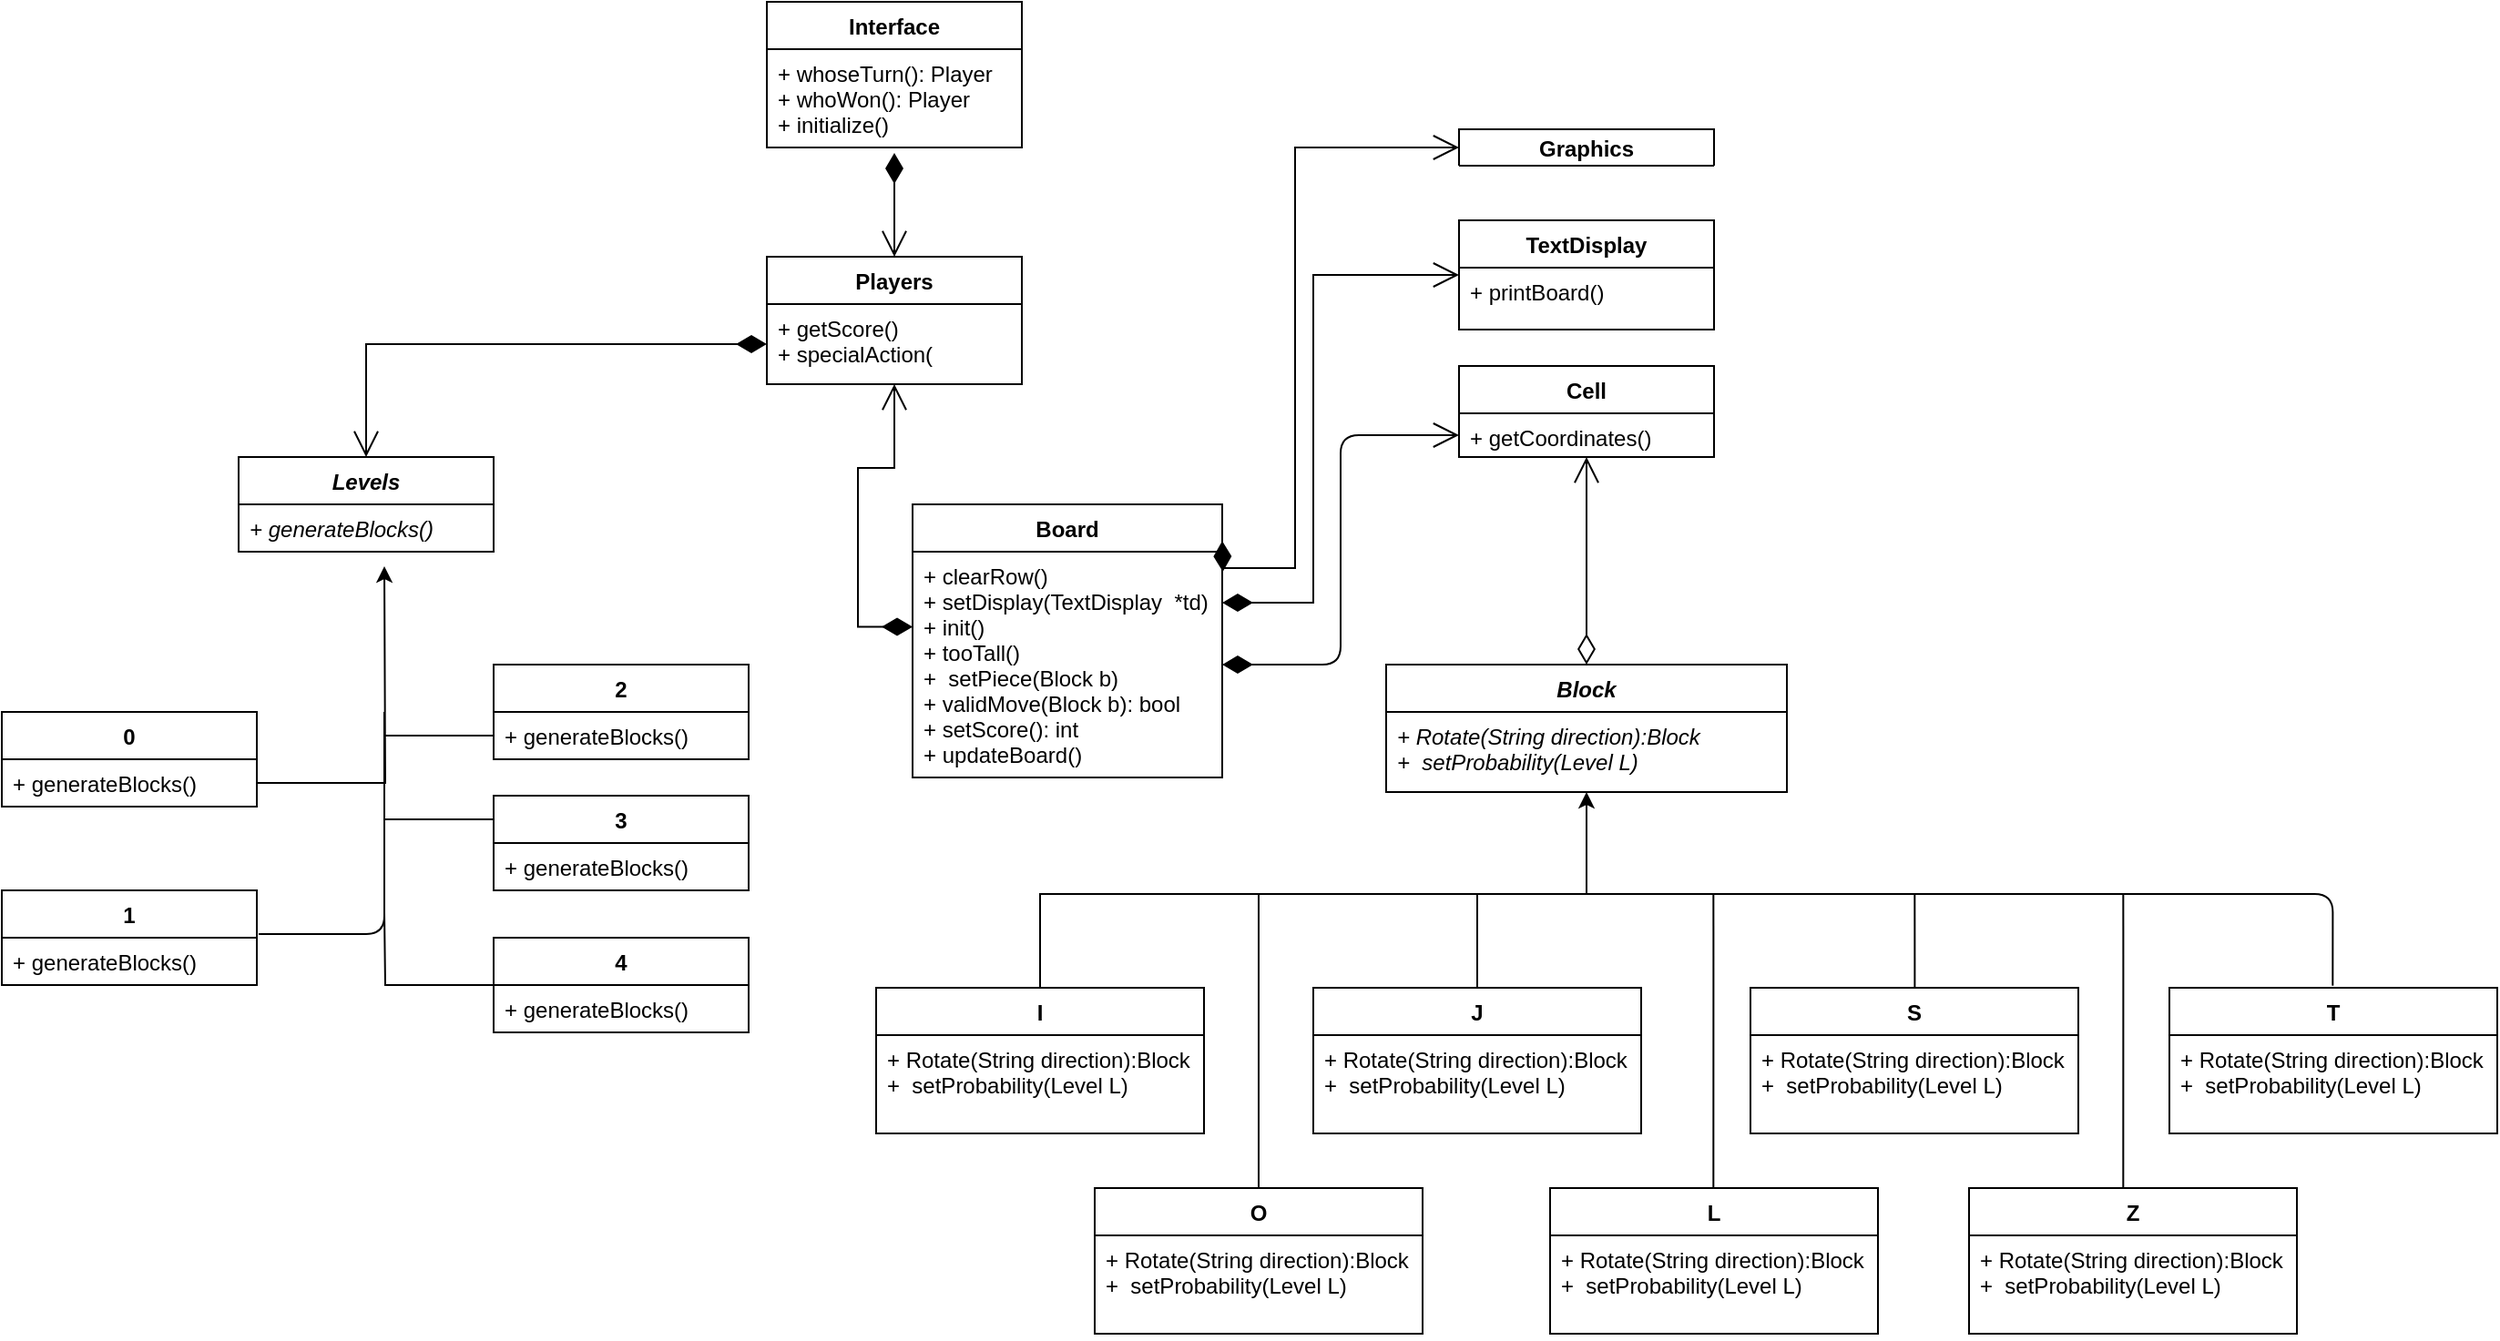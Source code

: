 <mxfile version="12.2.9" type="device" pages="1"><diagram id="jNea2lDddfszDc6BbPLO" name="Page-1"><mxGraphModel dx="452" dy="757" grid="1" gridSize="10" guides="1" tooltips="1" connect="1" arrows="1" fold="1" page="1" pageScale="5" pageWidth="1100" pageHeight="850" math="0" shadow="0"><root><mxCell id="0"/><mxCell id="1" parent="0"/><mxCell id="XiNKLy4abxP-dRT5pT7c-1" value="Block" style="swimlane;fontStyle=3;align=center;verticalAlign=top;childLayout=stackLayout;horizontal=1;startSize=26;horizontalStack=0;resizeParent=1;resizeParentMax=0;resizeLast=0;collapsible=1;marginBottom=0;" parent="1" vertex="1"><mxGeometry x="910" y="754" width="220" height="70" as="geometry"/></mxCell><mxCell id="XiNKLy4abxP-dRT5pT7c-4" value="+ Rotate(String direction):Block&#10;+  setProbability(Level L)" style="text;strokeColor=none;fillColor=none;align=left;verticalAlign=top;spacingLeft=4;spacingRight=4;overflow=hidden;rotatable=0;points=[[0,0.5],[1,0.5]];portConstraint=eastwest;fontStyle=2" parent="XiNKLy4abxP-dRT5pT7c-1" vertex="1"><mxGeometry y="26" width="220" height="44" as="geometry"/></mxCell><mxCell id="XiNKLy4abxP-dRT5pT7c-66" style="edgeStyle=orthogonalEdgeStyle;rounded=0;orthogonalLoop=1;jettySize=auto;html=1;entryX=0.5;entryY=1;entryDx=0;entryDy=0;" parent="1" source="XiNKLy4abxP-dRT5pT7c-5" target="XiNKLy4abxP-dRT5pT7c-1" edge="1"><mxGeometry relative="1" as="geometry"><Array as="points"><mxPoint x="720" y="880"/><mxPoint x="1020" y="880"/></Array></mxGeometry></mxCell><mxCell id="XiNKLy4abxP-dRT5pT7c-5" value="I" style="swimlane;fontStyle=1;align=center;verticalAlign=top;childLayout=stackLayout;horizontal=1;startSize=26;horizontalStack=0;resizeParent=1;resizeParentMax=0;resizeLast=0;collapsible=1;marginBottom=0;" parent="1" vertex="1"><mxGeometry x="630" y="931.5" width="180" height="80" as="geometry"/></mxCell><mxCell id="XiNKLy4abxP-dRT5pT7c-8" value="+ Rotate(String direction):Block&#10;+  setProbability(Level L)" style="text;strokeColor=none;fillColor=none;align=left;verticalAlign=top;spacingLeft=4;spacingRight=4;overflow=hidden;rotatable=0;points=[[0,0.5],[1,0.5]];portConstraint=eastwest;" parent="XiNKLy4abxP-dRT5pT7c-5" vertex="1"><mxGeometry y="26" width="180" height="54" as="geometry"/></mxCell><mxCell id="XiNKLy4abxP-dRT5pT7c-25" value="Z" style="swimlane;fontStyle=1;align=center;verticalAlign=top;childLayout=stackLayout;horizontal=1;startSize=26;horizontalStack=0;resizeParent=1;resizeParentMax=0;resizeLast=0;collapsible=1;marginBottom=0;" parent="1" vertex="1"><mxGeometry x="1230" y="1041.5" width="180" height="80" as="geometry"/></mxCell><mxCell id="XiNKLy4abxP-dRT5pT7c-26" value="+ Rotate(String direction):Block&#10;+  setProbability(Level L)" style="text;strokeColor=none;fillColor=none;align=left;verticalAlign=top;spacingLeft=4;spacingRight=4;overflow=hidden;rotatable=0;points=[[0,0.5],[1,0.5]];portConstraint=eastwest;" parent="XiNKLy4abxP-dRT5pT7c-25" vertex="1"><mxGeometry y="26" width="180" height="54" as="geometry"/></mxCell><mxCell id="XiNKLy4abxP-dRT5pT7c-27" value="L" style="swimlane;fontStyle=1;align=center;verticalAlign=top;childLayout=stackLayout;horizontal=1;startSize=26;horizontalStack=0;resizeParent=1;resizeParentMax=0;resizeLast=0;collapsible=1;marginBottom=0;" parent="1" vertex="1"><mxGeometry x="1000" y="1041.5" width="180" height="80" as="geometry"/></mxCell><mxCell id="XiNKLy4abxP-dRT5pT7c-28" value="+ Rotate(String direction):Block&#10;+  setProbability(Level L)" style="text;strokeColor=none;fillColor=none;align=left;verticalAlign=top;spacingLeft=4;spacingRight=4;overflow=hidden;rotatable=0;points=[[0,0.5],[1,0.5]];portConstraint=eastwest;" parent="XiNKLy4abxP-dRT5pT7c-27" vertex="1"><mxGeometry y="26" width="180" height="54" as="geometry"/></mxCell><mxCell id="XiNKLy4abxP-dRT5pT7c-29" value="O" style="swimlane;fontStyle=1;align=center;verticalAlign=top;childLayout=stackLayout;horizontal=1;startSize=26;horizontalStack=0;resizeParent=1;resizeParentMax=0;resizeLast=0;collapsible=1;marginBottom=0;" parent="1" vertex="1"><mxGeometry x="750" y="1041.5" width="180" height="80" as="geometry"/></mxCell><mxCell id="XiNKLy4abxP-dRT5pT7c-30" value="+ Rotate(String direction):Block&#10;+  setProbability(Level L)" style="text;strokeColor=none;fillColor=none;align=left;verticalAlign=top;spacingLeft=4;spacingRight=4;overflow=hidden;rotatable=0;points=[[0,0.5],[1,0.5]];portConstraint=eastwest;" parent="XiNKLy4abxP-dRT5pT7c-29" vertex="1"><mxGeometry y="26" width="180" height="54" as="geometry"/></mxCell><mxCell id="XiNKLy4abxP-dRT5pT7c-31" value="J" style="swimlane;fontStyle=1;align=center;verticalAlign=top;childLayout=stackLayout;horizontal=1;startSize=26;horizontalStack=0;resizeParent=1;resizeParentMax=0;resizeLast=0;collapsible=1;marginBottom=0;" parent="1" vertex="1"><mxGeometry x="870" y="931.5" width="180" height="80" as="geometry"/></mxCell><mxCell id="XiNKLy4abxP-dRT5pT7c-32" value="+ Rotate(String direction):Block&#10;+  setProbability(Level L)" style="text;strokeColor=none;fillColor=none;align=left;verticalAlign=top;spacingLeft=4;spacingRight=4;overflow=hidden;rotatable=0;points=[[0,0.5],[1,0.5]];portConstraint=eastwest;" parent="XiNKLy4abxP-dRT5pT7c-31" vertex="1"><mxGeometry y="26" width="180" height="54" as="geometry"/></mxCell><mxCell id="XiNKLy4abxP-dRT5pT7c-33" value="S" style="swimlane;fontStyle=1;align=center;verticalAlign=top;childLayout=stackLayout;horizontal=1;startSize=26;horizontalStack=0;resizeParent=1;resizeParentMax=0;resizeLast=0;collapsible=1;marginBottom=0;" parent="1" vertex="1"><mxGeometry x="1110" y="931.5" width="180" height="80" as="geometry"/></mxCell><mxCell id="XiNKLy4abxP-dRT5pT7c-34" value="+ Rotate(String direction):Block&#10;+  setProbability(Level L)" style="text;strokeColor=none;fillColor=none;align=left;verticalAlign=top;spacingLeft=4;spacingRight=4;overflow=hidden;rotatable=0;points=[[0,0.5],[1,0.5]];portConstraint=eastwest;" parent="XiNKLy4abxP-dRT5pT7c-33" vertex="1"><mxGeometry y="26" width="180" height="54" as="geometry"/></mxCell><mxCell id="XiNKLy4abxP-dRT5pT7c-35" value="T" style="swimlane;fontStyle=1;align=center;verticalAlign=top;childLayout=stackLayout;horizontal=1;startSize=26;horizontalStack=0;resizeParent=1;resizeParentMax=0;resizeLast=0;collapsible=1;marginBottom=0;" parent="1" vertex="1"><mxGeometry x="1340" y="931.5" width="180" height="80" as="geometry"/></mxCell><mxCell id="XiNKLy4abxP-dRT5pT7c-36" value="+ Rotate(String direction):Block&#10;+  setProbability(Level L)" style="text;strokeColor=none;fillColor=none;align=left;verticalAlign=top;spacingLeft=4;spacingRight=4;overflow=hidden;rotatable=0;points=[[0,0.5],[1,0.5]];portConstraint=eastwest;" parent="XiNKLy4abxP-dRT5pT7c-35" vertex="1"><mxGeometry y="26" width="180" height="54" as="geometry"/></mxCell><mxCell id="XiNKLy4abxP-dRT5pT7c-41" value="" style="endArrow=none;html=1;edgeStyle=orthogonalEdgeStyle;exitX=0.5;exitY=0;exitDx=0;exitDy=0;" parent="1" source="XiNKLy4abxP-dRT5pT7c-29" edge="1"><mxGeometry relative="1" as="geometry"><mxPoint x="830" y="1040" as="sourcePoint"/><mxPoint x="840" y="880" as="targetPoint"/><Array as="points"><mxPoint x="840" y="910"/></Array></mxGeometry></mxCell><mxCell id="XiNKLy4abxP-dRT5pT7c-42" value="" style="resizable=0;html=1;align=left;verticalAlign=bottom;labelBackgroundColor=#ffffff;fontSize=10;" parent="XiNKLy4abxP-dRT5pT7c-41" connectable="0" vertex="1"><mxGeometry x="-1" relative="1" as="geometry"/></mxCell><mxCell id="XiNKLy4abxP-dRT5pT7c-43" value="" style="resizable=0;html=1;align=right;verticalAlign=bottom;labelBackgroundColor=#ffffff;fontSize=10;" parent="XiNKLy4abxP-dRT5pT7c-41" connectable="0" vertex="1"><mxGeometry x="1" relative="1" as="geometry"/></mxCell><mxCell id="XiNKLy4abxP-dRT5pT7c-50" value="" style="endArrow=none;html=1;edgeStyle=orthogonalEdgeStyle;" parent="1" source="XiNKLy4abxP-dRT5pT7c-31" edge="1"><mxGeometry relative="1" as="geometry"><mxPoint x="959.667" y="931.333" as="sourcePoint"/><mxPoint x="960" y="880" as="targetPoint"/><Array as="points"/></mxGeometry></mxCell><mxCell id="XiNKLy4abxP-dRT5pT7c-51" value="" style="resizable=0;html=1;align=left;verticalAlign=bottom;labelBackgroundColor=#ffffff;fontSize=10;" parent="XiNKLy4abxP-dRT5pT7c-50" connectable="0" vertex="1"><mxGeometry x="-1" relative="1" as="geometry"/></mxCell><mxCell id="XiNKLy4abxP-dRT5pT7c-52" value="" style="resizable=0;html=1;align=right;verticalAlign=bottom;labelBackgroundColor=#ffffff;fontSize=10;" parent="XiNKLy4abxP-dRT5pT7c-50" connectable="0" vertex="1"><mxGeometry x="1" relative="1" as="geometry"/></mxCell><mxCell id="XiNKLy4abxP-dRT5pT7c-53" value="" style="endArrow=none;html=1;edgeStyle=orthogonalEdgeStyle;" parent="1" source="XiNKLy4abxP-dRT5pT7c-33" edge="1"><mxGeometry relative="1" as="geometry"><mxPoint x="1201" y="930" as="sourcePoint"/><mxPoint x="1200.167" y="879.667" as="targetPoint"/><Array as="points"><mxPoint x="1201" y="905"/></Array></mxGeometry></mxCell><mxCell id="XiNKLy4abxP-dRT5pT7c-54" value="" style="resizable=0;html=1;align=left;verticalAlign=bottom;labelBackgroundColor=#ffffff;fontSize=10;" parent="XiNKLy4abxP-dRT5pT7c-53" connectable="0" vertex="1"><mxGeometry x="-1" relative="1" as="geometry"/></mxCell><mxCell id="XiNKLy4abxP-dRT5pT7c-55" value="" style="resizable=0;html=1;align=right;verticalAlign=bottom;labelBackgroundColor=#ffffff;fontSize=10;" parent="XiNKLy4abxP-dRT5pT7c-53" connectable="0" vertex="1"><mxGeometry x="1" relative="1" as="geometry"/></mxCell><mxCell id="XiNKLy4abxP-dRT5pT7c-56" value="" style="endArrow=none;html=1;edgeStyle=orthogonalEdgeStyle;exitX=0.5;exitY=0;exitDx=0;exitDy=0;" parent="1" edge="1"><mxGeometry relative="1" as="geometry"><mxPoint x="1314.667" y="1041.333" as="sourcePoint"/><mxPoint x="1314.667" y="879.667" as="targetPoint"/><Array as="points"><mxPoint x="1315" y="910"/></Array></mxGeometry></mxCell><mxCell id="XiNKLy4abxP-dRT5pT7c-57" value="" style="resizable=0;html=1;align=left;verticalAlign=bottom;labelBackgroundColor=#ffffff;fontSize=10;" parent="XiNKLy4abxP-dRT5pT7c-56" connectable="0" vertex="1"><mxGeometry x="-1" relative="1" as="geometry"/></mxCell><mxCell id="XiNKLy4abxP-dRT5pT7c-58" value="" style="resizable=0;html=1;align=right;verticalAlign=bottom;labelBackgroundColor=#ffffff;fontSize=10;" parent="XiNKLy4abxP-dRT5pT7c-56" connectable="0" vertex="1"><mxGeometry x="1" relative="1" as="geometry"/></mxCell><mxCell id="XiNKLy4abxP-dRT5pT7c-59" value="" style="endArrow=none;html=1;edgeStyle=orthogonalEdgeStyle;exitX=0.5;exitY=0;exitDx=0;exitDy=0;" parent="1" edge="1"><mxGeometry relative="1" as="geometry"><mxPoint x="1089.667" y="1041.833" as="sourcePoint"/><mxPoint x="1089.667" y="880.167" as="targetPoint"/><Array as="points"><mxPoint x="1090" y="910.5"/></Array></mxGeometry></mxCell><mxCell id="XiNKLy4abxP-dRT5pT7c-60" value="" style="resizable=0;html=1;align=left;verticalAlign=bottom;labelBackgroundColor=#ffffff;fontSize=10;" parent="XiNKLy4abxP-dRT5pT7c-59" connectable="0" vertex="1"><mxGeometry x="-1" relative="1" as="geometry"/></mxCell><mxCell id="XiNKLy4abxP-dRT5pT7c-61" value="" style="resizable=0;html=1;align=right;verticalAlign=bottom;labelBackgroundColor=#ffffff;fontSize=10;" parent="XiNKLy4abxP-dRT5pT7c-59" connectable="0" vertex="1"><mxGeometry x="1" relative="1" as="geometry"/></mxCell><mxCell id="XiNKLy4abxP-dRT5pT7c-62" value="" style="endArrow=none;html=1;edgeStyle=orthogonalEdgeStyle;exitX=0.5;exitY=0;exitDx=0;exitDy=0;" parent="1" edge="1"><mxGeometry relative="1" as="geometry"><mxPoint x="1429.667" y="930.333" as="sourcePoint"/><mxPoint x="1020" y="880" as="targetPoint"/><Array as="points"><mxPoint x="1430" y="880"/></Array></mxGeometry></mxCell><mxCell id="XiNKLy4abxP-dRT5pT7c-63" value="" style="resizable=0;html=1;align=left;verticalAlign=bottom;labelBackgroundColor=#ffffff;fontSize=10;" parent="XiNKLy4abxP-dRT5pT7c-62" connectable="0" vertex="1"><mxGeometry x="-1" relative="1" as="geometry"/></mxCell><mxCell id="XiNKLy4abxP-dRT5pT7c-64" value="" style="resizable=0;html=1;align=right;verticalAlign=bottom;labelBackgroundColor=#ffffff;fontSize=10;" parent="XiNKLy4abxP-dRT5pT7c-62" connectable="0" vertex="1"><mxGeometry x="1" relative="1" as="geometry"/></mxCell><mxCell id="XiNKLy4abxP-dRT5pT7c-136" style="edgeStyle=orthogonalEdgeStyle;rounded=0;orthogonalLoop=1;jettySize=auto;html=1;entryX=0;entryY=0.5;entryDx=0;entryDy=0;startArrow=open;startFill=0;startSize=12;endArrow=diamondThin;endFill=1;endSize=14;" parent="1" source="XiNKLy4abxP-dRT5pT7c-67" target="XiNKLy4abxP-dRT5pT7c-105" edge="1"><mxGeometry relative="1" as="geometry"/></mxCell><mxCell id="XiNKLy4abxP-dRT5pT7c-67" value="Levels" style="swimlane;fontStyle=3;childLayout=stackLayout;horizontal=1;startSize=26;fillColor=none;horizontalStack=0;resizeParent=1;resizeParentMax=0;resizeLast=0;collapsible=1;marginBottom=0;" parent="1" vertex="1"><mxGeometry x="280" y="640" width="140" height="52" as="geometry"/></mxCell><mxCell id="XiNKLy4abxP-dRT5pT7c-68" value="+ generateBlocks()" style="text;strokeColor=none;fillColor=none;align=left;verticalAlign=top;spacingLeft=4;spacingRight=4;overflow=hidden;rotatable=0;points=[[0,0.5],[1,0.5]];portConstraint=eastwest;fontStyle=2" parent="XiNKLy4abxP-dRT5pT7c-67" vertex="1"><mxGeometry y="26" width="140" height="26" as="geometry"/></mxCell><mxCell id="XiNKLy4abxP-dRT5pT7c-71" value="0" style="swimlane;fontStyle=1;childLayout=stackLayout;horizontal=1;startSize=26;fillColor=none;horizontalStack=0;resizeParent=1;resizeParentMax=0;resizeLast=0;collapsible=1;marginBottom=0;" parent="1" vertex="1"><mxGeometry x="150" y="780" width="140" height="52" as="geometry"/></mxCell><mxCell id="XiNKLy4abxP-dRT5pT7c-72" value="+ generateBlocks()" style="text;strokeColor=none;fillColor=none;align=left;verticalAlign=top;spacingLeft=4;spacingRight=4;overflow=hidden;rotatable=0;points=[[0,0.5],[1,0.5]];portConstraint=eastwest;" parent="XiNKLy4abxP-dRT5pT7c-71" vertex="1"><mxGeometry y="26" width="140" height="26" as="geometry"/></mxCell><mxCell id="XiNKLy4abxP-dRT5pT7c-73" value="2" style="swimlane;fontStyle=1;childLayout=stackLayout;horizontal=1;startSize=26;fillColor=none;horizontalStack=0;resizeParent=1;resizeParentMax=0;resizeLast=0;collapsible=1;marginBottom=0;" parent="1" vertex="1"><mxGeometry x="420" y="754" width="140" height="52" as="geometry"/></mxCell><mxCell id="XiNKLy4abxP-dRT5pT7c-74" value="+ generateBlocks()" style="text;strokeColor=none;fillColor=none;align=left;verticalAlign=top;spacingLeft=4;spacingRight=4;overflow=hidden;rotatable=0;points=[[0,0.5],[1,0.5]];portConstraint=eastwest;" parent="XiNKLy4abxP-dRT5pT7c-73" vertex="1"><mxGeometry y="26" width="140" height="26" as="geometry"/></mxCell><mxCell id="XiNKLy4abxP-dRT5pT7c-103" style="edgeStyle=orthogonalEdgeStyle;rounded=0;orthogonalLoop=1;jettySize=auto;html=1;exitX=0;exitY=0.5;exitDx=0;exitDy=0;endArrow=none;endFill=0;" parent="1" source="XiNKLy4abxP-dRT5pT7c-75" edge="1"><mxGeometry relative="1" as="geometry"><mxPoint x="360" y="890" as="targetPoint"/></mxGeometry></mxCell><mxCell id="XiNKLy4abxP-dRT5pT7c-75" value="4" style="swimlane;fontStyle=1;childLayout=stackLayout;horizontal=1;startSize=26;fillColor=none;horizontalStack=0;resizeParent=1;resizeParentMax=0;resizeLast=0;collapsible=1;marginBottom=0;" parent="1" vertex="1"><mxGeometry x="420" y="904" width="140" height="52" as="geometry"/></mxCell><mxCell id="XiNKLy4abxP-dRT5pT7c-76" value="+ generateBlocks()" style="text;strokeColor=none;fillColor=none;align=left;verticalAlign=top;spacingLeft=4;spacingRight=4;overflow=hidden;rotatable=0;points=[[0,0.5],[1,0.5]];portConstraint=eastwest;" parent="XiNKLy4abxP-dRT5pT7c-75" vertex="1"><mxGeometry y="26" width="140" height="26" as="geometry"/></mxCell><mxCell id="XiNKLy4abxP-dRT5pT7c-100" style="edgeStyle=orthogonalEdgeStyle;rounded=0;orthogonalLoop=1;jettySize=auto;html=1;exitX=0;exitY=0.25;exitDx=0;exitDy=0;endArrow=none;endFill=0;" parent="1" source="XiNKLy4abxP-dRT5pT7c-77" edge="1"><mxGeometry relative="1" as="geometry"><mxPoint x="360" y="839" as="targetPoint"/></mxGeometry></mxCell><mxCell id="XiNKLy4abxP-dRT5pT7c-77" value="3" style="swimlane;fontStyle=1;childLayout=stackLayout;horizontal=1;startSize=26;fillColor=none;horizontalStack=0;resizeParent=1;resizeParentMax=0;resizeLast=0;collapsible=1;marginBottom=0;" parent="1" vertex="1"><mxGeometry x="420" y="826" width="140" height="52" as="geometry"/></mxCell><mxCell id="XiNKLy4abxP-dRT5pT7c-78" value="+ generateBlocks()" style="text;strokeColor=none;fillColor=none;align=left;verticalAlign=top;spacingLeft=4;spacingRight=4;overflow=hidden;rotatable=0;points=[[0,0.5],[1,0.5]];portConstraint=eastwest;" parent="XiNKLy4abxP-dRT5pT7c-77" vertex="1"><mxGeometry y="26" width="140" height="26" as="geometry"/></mxCell><mxCell id="XiNKLy4abxP-dRT5pT7c-79" value="1" style="swimlane;fontStyle=1;childLayout=stackLayout;horizontal=1;startSize=26;fillColor=none;horizontalStack=0;resizeParent=1;resizeParentMax=0;resizeLast=0;collapsible=1;marginBottom=0;" parent="1" vertex="1"><mxGeometry x="150" y="878" width="140" height="52" as="geometry"/></mxCell><mxCell id="XiNKLy4abxP-dRT5pT7c-80" value="+ generateBlocks()" style="text;strokeColor=none;fillColor=none;align=left;verticalAlign=top;spacingLeft=4;spacingRight=4;overflow=hidden;rotatable=0;points=[[0,0.5],[1,0.5]];portConstraint=eastwest;" parent="XiNKLy4abxP-dRT5pT7c-79" vertex="1"><mxGeometry y="26" width="140" height="26" as="geometry"/></mxCell><mxCell id="XiNKLy4abxP-dRT5pT7c-81" style="edgeStyle=orthogonalEdgeStyle;rounded=0;orthogonalLoop=1;jettySize=auto;html=1;" parent="1" source="XiNKLy4abxP-dRT5pT7c-72" edge="1"><mxGeometry relative="1" as="geometry"><mxPoint x="360" y="700" as="targetPoint"/></mxGeometry></mxCell><mxCell id="XiNKLy4abxP-dRT5pT7c-89" value="" style="endArrow=none;html=1;edgeStyle=orthogonalEdgeStyle;exitX=1.007;exitY=-0.077;exitDx=0;exitDy=0;exitPerimeter=0;" parent="1" source="XiNKLy4abxP-dRT5pT7c-80" edge="1"><mxGeometry relative="1" as="geometry"><mxPoint x="360" y="942" as="sourcePoint"/><mxPoint x="360" y="780" as="targetPoint"/><Array as="points"><mxPoint x="360" y="902"/></Array></mxGeometry></mxCell><mxCell id="XiNKLy4abxP-dRT5pT7c-90" value="" style="resizable=0;html=1;align=left;verticalAlign=bottom;labelBackgroundColor=#ffffff;fontSize=10;" parent="XiNKLy4abxP-dRT5pT7c-89" connectable="0" vertex="1"><mxGeometry x="-1" relative="1" as="geometry"/></mxCell><mxCell id="XiNKLy4abxP-dRT5pT7c-91" value="" style="resizable=0;html=1;align=right;verticalAlign=bottom;labelBackgroundColor=#ffffff;fontSize=10;" parent="XiNKLy4abxP-dRT5pT7c-89" connectable="0" vertex="1"><mxGeometry x="1" relative="1" as="geometry"/></mxCell><mxCell id="XiNKLy4abxP-dRT5pT7c-102" style="edgeStyle=orthogonalEdgeStyle;rounded=0;orthogonalLoop=1;jettySize=auto;html=1;endArrow=none;endFill=0;" parent="1" source="XiNKLy4abxP-dRT5pT7c-74" edge="1"><mxGeometry relative="1" as="geometry"><mxPoint x="360" y="793" as="targetPoint"/></mxGeometry></mxCell><mxCell id="XiNKLy4abxP-dRT5pT7c-134" style="edgeStyle=orthogonalEdgeStyle;rounded=0;orthogonalLoop=1;jettySize=auto;html=1;entryX=0;entryY=0.333;entryDx=0;entryDy=0;entryPerimeter=0;startArrow=open;startFill=0;startSize=12;endArrow=diamondThin;endFill=1;endSize=14;" parent="1" source="XiNKLy4abxP-dRT5pT7c-104" target="XiNKLy4abxP-dRT5pT7c-109" edge="1"><mxGeometry relative="1" as="geometry"/></mxCell><mxCell id="XiNKLy4abxP-dRT5pT7c-104" value="Players" style="swimlane;fontStyle=1;childLayout=stackLayout;horizontal=1;startSize=26;fillColor=none;horizontalStack=0;resizeParent=1;resizeParentMax=0;resizeLast=0;collapsible=1;marginBottom=0;" parent="1" vertex="1"><mxGeometry x="570" y="530" width="140" height="70" as="geometry"/></mxCell><mxCell id="XiNKLy4abxP-dRT5pT7c-105" value="+ getScore()&#10;+ specialAction(" style="text;strokeColor=none;fillColor=none;align=left;verticalAlign=top;spacingLeft=4;spacingRight=4;overflow=hidden;rotatable=0;points=[[0,0.5],[1,0.5]];portConstraint=eastwest;" parent="XiNKLy4abxP-dRT5pT7c-104" vertex="1"><mxGeometry y="26" width="140" height="44" as="geometry"/></mxCell><mxCell id="XiNKLy4abxP-dRT5pT7c-108" value="Board" style="swimlane;fontStyle=1;childLayout=stackLayout;horizontal=1;startSize=26;fillColor=none;horizontalStack=0;resizeParent=1;resizeParentMax=0;resizeLast=0;collapsible=1;marginBottom=0;" parent="1" vertex="1"><mxGeometry x="650" y="666" width="170" height="150" as="geometry"/></mxCell><mxCell id="XiNKLy4abxP-dRT5pT7c-109" value="+ clearRow()&#10;+ setDisplay(TextDisplay  *td)&#10;+ init()&#10;+ tooTall()&#10;+  setPiece(Block b)&#10;+ validMove(Block b): bool&#10;+ setScore(): int&#10;+ updateBoard()" style="text;strokeColor=none;fillColor=none;align=left;verticalAlign=top;spacingLeft=4;spacingRight=4;overflow=hidden;rotatable=0;points=[[0,0.5],[1,0.5]];portConstraint=eastwest;" parent="XiNKLy4abxP-dRT5pT7c-108" vertex="1"><mxGeometry y="26" width="170" height="124" as="geometry"/></mxCell><mxCell id="XiNKLy4abxP-dRT5pT7c-133" style="edgeStyle=orthogonalEdgeStyle;rounded=0;orthogonalLoop=1;jettySize=auto;html=1;startArrow=open;startFill=0;startSize=12;endArrow=diamondThin;endFill=0;endSize=14;entryX=0.5;entryY=0;entryDx=0;entryDy=0;" parent="1" source="XiNKLy4abxP-dRT5pT7c-110" target="XiNKLy4abxP-dRT5pT7c-1" edge="1"><mxGeometry relative="1" as="geometry"><mxPoint x="1020" y="710" as="targetPoint"/></mxGeometry></mxCell><mxCell id="XiNKLy4abxP-dRT5pT7c-110" value="Cell" style="swimlane;fontStyle=1;childLayout=stackLayout;horizontal=1;startSize=26;fillColor=none;horizontalStack=0;resizeParent=1;resizeParentMax=0;resizeLast=0;collapsible=1;marginBottom=0;" parent="1" vertex="1"><mxGeometry x="950" y="590" width="140" height="50" as="geometry"/></mxCell><mxCell id="XiNKLy4abxP-dRT5pT7c-111" value="+ getCoordinates()" style="text;strokeColor=none;fillColor=none;align=left;verticalAlign=top;spacingLeft=4;spacingRight=4;overflow=hidden;rotatable=0;points=[[0,0.5],[1,0.5]];portConstraint=eastwest;" parent="XiNKLy4abxP-dRT5pT7c-110" vertex="1"><mxGeometry y="26" width="140" height="24" as="geometry"/></mxCell><mxCell id="XiNKLy4abxP-dRT5pT7c-137" style="edgeStyle=orthogonalEdgeStyle;rounded=0;orthogonalLoop=1;jettySize=auto;html=1;startArrow=open;startFill=0;startSize=12;endArrow=diamondThin;endFill=1;endSize=14;" parent="1" source="XiNKLy4abxP-dRT5pT7c-112" edge="1"><mxGeometry relative="1" as="geometry"><mxPoint x="820" y="720" as="targetPoint"/><Array as="points"><mxPoint x="870" y="540"/><mxPoint x="870" y="720"/><mxPoint x="823" y="720"/></Array></mxGeometry></mxCell><mxCell id="XiNKLy4abxP-dRT5pT7c-112" value="TextDisplay" style="swimlane;fontStyle=1;childLayout=stackLayout;horizontal=1;startSize=26;fillColor=none;horizontalStack=0;resizeParent=1;resizeParentMax=0;resizeLast=0;collapsible=1;marginBottom=0;" parent="1" vertex="1"><mxGeometry x="950" y="510" width="140" height="60" as="geometry"/></mxCell><mxCell id="XiNKLy4abxP-dRT5pT7c-113" value="+ printBoard()" style="text;strokeColor=none;fillColor=none;align=left;verticalAlign=top;spacingLeft=4;spacingRight=4;overflow=hidden;rotatable=0;points=[[0,0.5],[1,0.5]];portConstraint=eastwest;" parent="XiNKLy4abxP-dRT5pT7c-112" vertex="1"><mxGeometry y="26" width="140" height="34" as="geometry"/></mxCell><mxCell id="XiNKLy4abxP-dRT5pT7c-132" style="edgeStyle=orthogonalEdgeStyle;rounded=0;orthogonalLoop=1;jettySize=auto;html=1;entryX=1.002;entryY=0.089;entryDx=0;entryDy=0;entryPerimeter=0;startArrow=open;startFill=0;startSize=12;endArrow=diamondThin;endFill=1;endSize=14;" parent="1" source="XiNKLy4abxP-dRT5pT7c-114" target="XiNKLy4abxP-dRT5pT7c-109" edge="1"><mxGeometry relative="1" as="geometry"><Array as="points"><mxPoint x="860" y="470"/><mxPoint x="860" y="701"/></Array></mxGeometry></mxCell><mxCell id="XiNKLy4abxP-dRT5pT7c-114" value="Graphics" style="swimlane;fontStyle=1;childLayout=stackLayout;horizontal=1;startSize=26;fillColor=none;horizontalStack=0;resizeParent=1;resizeParentMax=0;resizeLast=0;collapsible=1;marginBottom=0;" parent="1" vertex="1"><mxGeometry x="950" y="460" width="140" height="20" as="geometry"/></mxCell><mxCell id="XiNKLy4abxP-dRT5pT7c-116" value="Interface" style="swimlane;fontStyle=1;childLayout=stackLayout;horizontal=1;startSize=26;fillColor=none;horizontalStack=0;resizeParent=1;resizeParentMax=0;resizeLast=0;collapsible=1;marginBottom=0;" parent="1" vertex="1"><mxGeometry x="570" y="390" width="140" height="80" as="geometry"/></mxCell><mxCell id="XiNKLy4abxP-dRT5pT7c-117" value="+ whoseTurn(): Player&#10;+ whoWon(): Player&#10;+ initialize()&#10;" style="text;strokeColor=none;fillColor=none;align=left;verticalAlign=top;spacingLeft=4;spacingRight=4;overflow=hidden;rotatable=0;points=[[0,0.5],[1,0.5]];portConstraint=eastwest;" parent="XiNKLy4abxP-dRT5pT7c-116" vertex="1"><mxGeometry y="26" width="140" height="54" as="geometry"/></mxCell><mxCell id="XiNKLy4abxP-dRT5pT7c-123" value="" style="endArrow=open;html=1;endSize=12;startArrow=diamondThin;startSize=14;startFill=1;edgeStyle=orthogonalEdgeStyle;align=left;verticalAlign=bottom;entryX=0;entryY=0.5;entryDx=0;entryDy=0;exitX=1;exitY=0.5;exitDx=0;exitDy=0;" parent="1" source="XiNKLy4abxP-dRT5pT7c-109" target="XiNKLy4abxP-dRT5pT7c-111" edge="1"><mxGeometry x="-1" y="3" relative="1" as="geometry"><mxPoint x="848.167" y="719.833" as="sourcePoint"/><mxPoint x="909.833" y="929.833" as="targetPoint"/></mxGeometry></mxCell><mxCell id="XiNKLy4abxP-dRT5pT7c-128" style="edgeStyle=orthogonalEdgeStyle;rounded=0;orthogonalLoop=1;jettySize=auto;html=1;startArrow=open;startFill=0;startSize=12;endArrow=diamondThin;endFill=1;endSize=14;exitX=0.5;exitY=0;exitDx=0;exitDy=0;" parent="1" source="XiNKLy4abxP-dRT5pT7c-104" edge="1"><mxGeometry relative="1" as="geometry"><mxPoint x="640" y="473" as="targetPoint"/><Array as="points"><mxPoint x="640" y="473"/></Array></mxGeometry></mxCell></root></mxGraphModel></diagram></mxfile>
